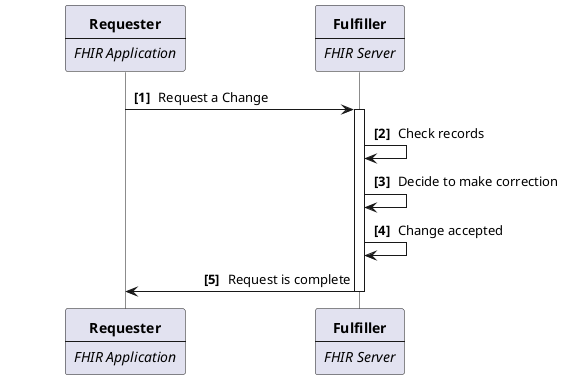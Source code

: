 @startuml
skinparam DefaultTextAlignment center
skinparam SequenceMessageAlignment direction
skinparam Padding 2
skinparam ParticipantPadding 60
skinparam LifelineStrategy solid
autonumber "<b>[###]</b>"

participant R [
  **Requester**
  ----
  //FHIR Application//
]
participant F [
  **Fulfiller**
  ----
  //FHIR Server//
]

R->F : Request a Change

Activate F
  F->F : Check records
  F->F : Decide to make correction
  F->F : Change accepted
  F->R : Request is complete
Deactivate F

@enduml
